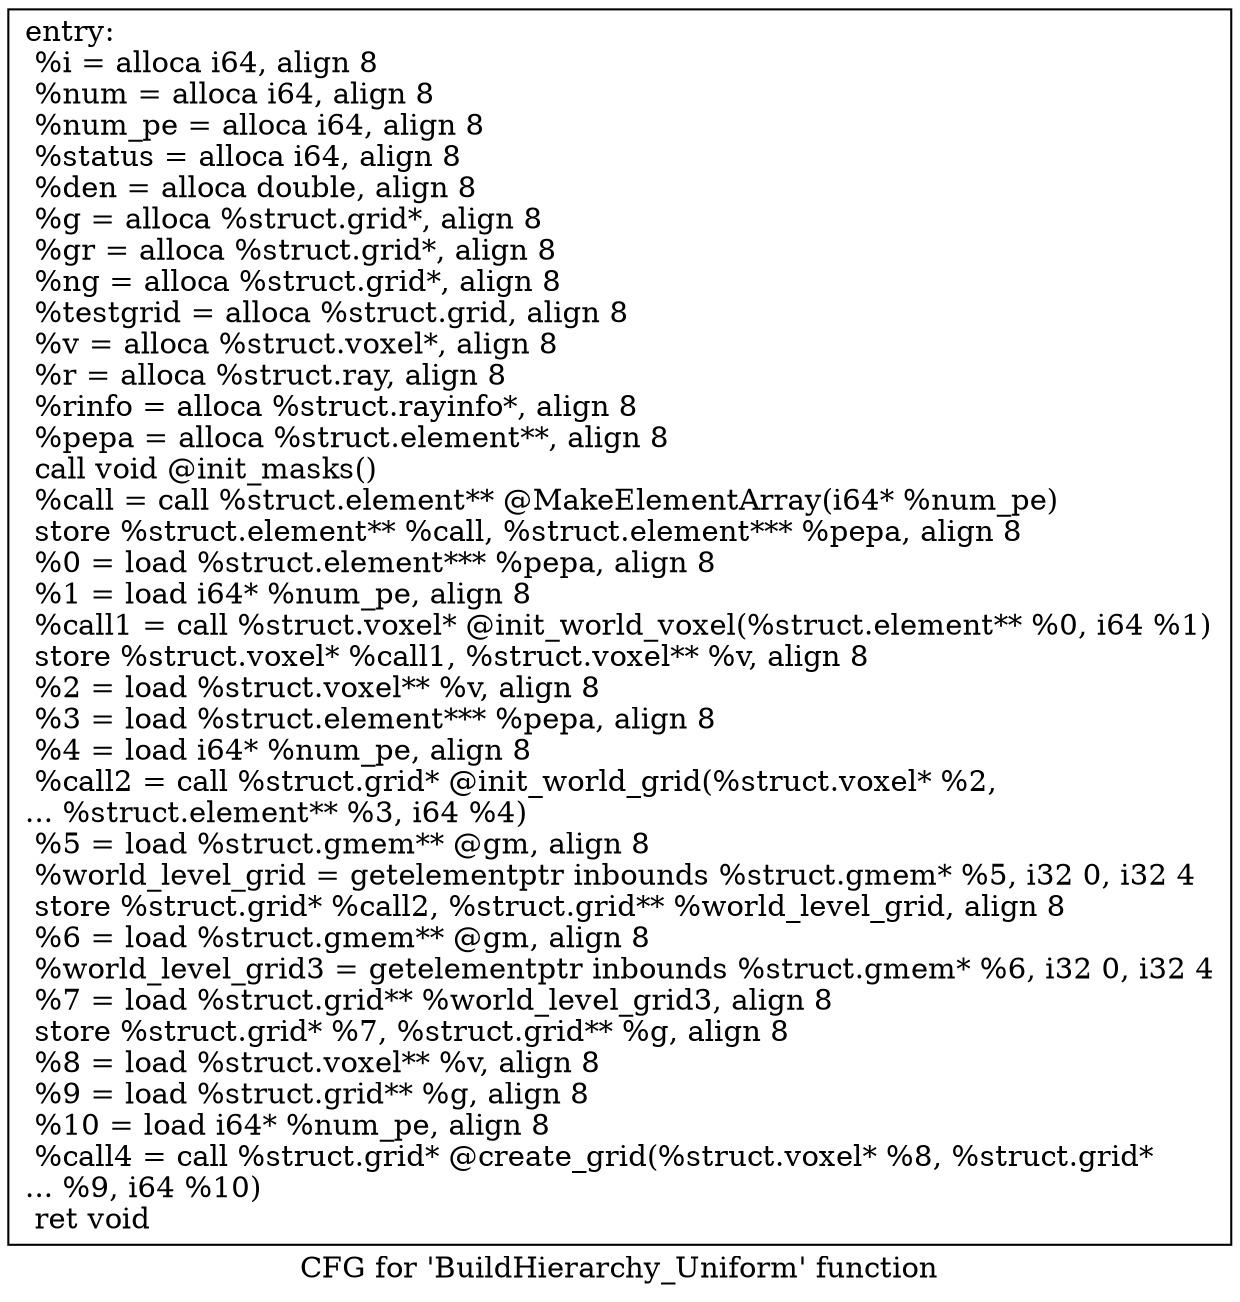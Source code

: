 digraph "CFG for 'BuildHierarchy_Uniform' function" {
	label="CFG for 'BuildHierarchy_Uniform' function";

	Node0x5f64740 [shape=record,label="{entry:\l  %i = alloca i64, align 8\l  %num = alloca i64, align 8\l  %num_pe = alloca i64, align 8\l  %status = alloca i64, align 8\l  %den = alloca double, align 8\l  %g = alloca %struct.grid*, align 8\l  %gr = alloca %struct.grid*, align 8\l  %ng = alloca %struct.grid*, align 8\l  %testgrid = alloca %struct.grid, align 8\l  %v = alloca %struct.voxel*, align 8\l  %r = alloca %struct.ray, align 8\l  %rinfo = alloca %struct.rayinfo*, align 8\l  %pepa = alloca %struct.element**, align 8\l  call void @init_masks()\l  %call = call %struct.element** @MakeElementArray(i64* %num_pe)\l  store %struct.element** %call, %struct.element*** %pepa, align 8\l  %0 = load %struct.element*** %pepa, align 8\l  %1 = load i64* %num_pe, align 8\l  %call1 = call %struct.voxel* @init_world_voxel(%struct.element** %0, i64 %1)\l  store %struct.voxel* %call1, %struct.voxel** %v, align 8\l  %2 = load %struct.voxel** %v, align 8\l  %3 = load %struct.element*** %pepa, align 8\l  %4 = load i64* %num_pe, align 8\l  %call2 = call %struct.grid* @init_world_grid(%struct.voxel* %2,\l... %struct.element** %3, i64 %4)\l  %5 = load %struct.gmem** @gm, align 8\l  %world_level_grid = getelementptr inbounds %struct.gmem* %5, i32 0, i32 4\l  store %struct.grid* %call2, %struct.grid** %world_level_grid, align 8\l  %6 = load %struct.gmem** @gm, align 8\l  %world_level_grid3 = getelementptr inbounds %struct.gmem* %6, i32 0, i32 4\l  %7 = load %struct.grid** %world_level_grid3, align 8\l  store %struct.grid* %7, %struct.grid** %g, align 8\l  %8 = load %struct.voxel** %v, align 8\l  %9 = load %struct.grid** %g, align 8\l  %10 = load i64* %num_pe, align 8\l  %call4 = call %struct.grid* @create_grid(%struct.voxel* %8, %struct.grid*\l... %9, i64 %10)\l  ret void\l}"];
}
